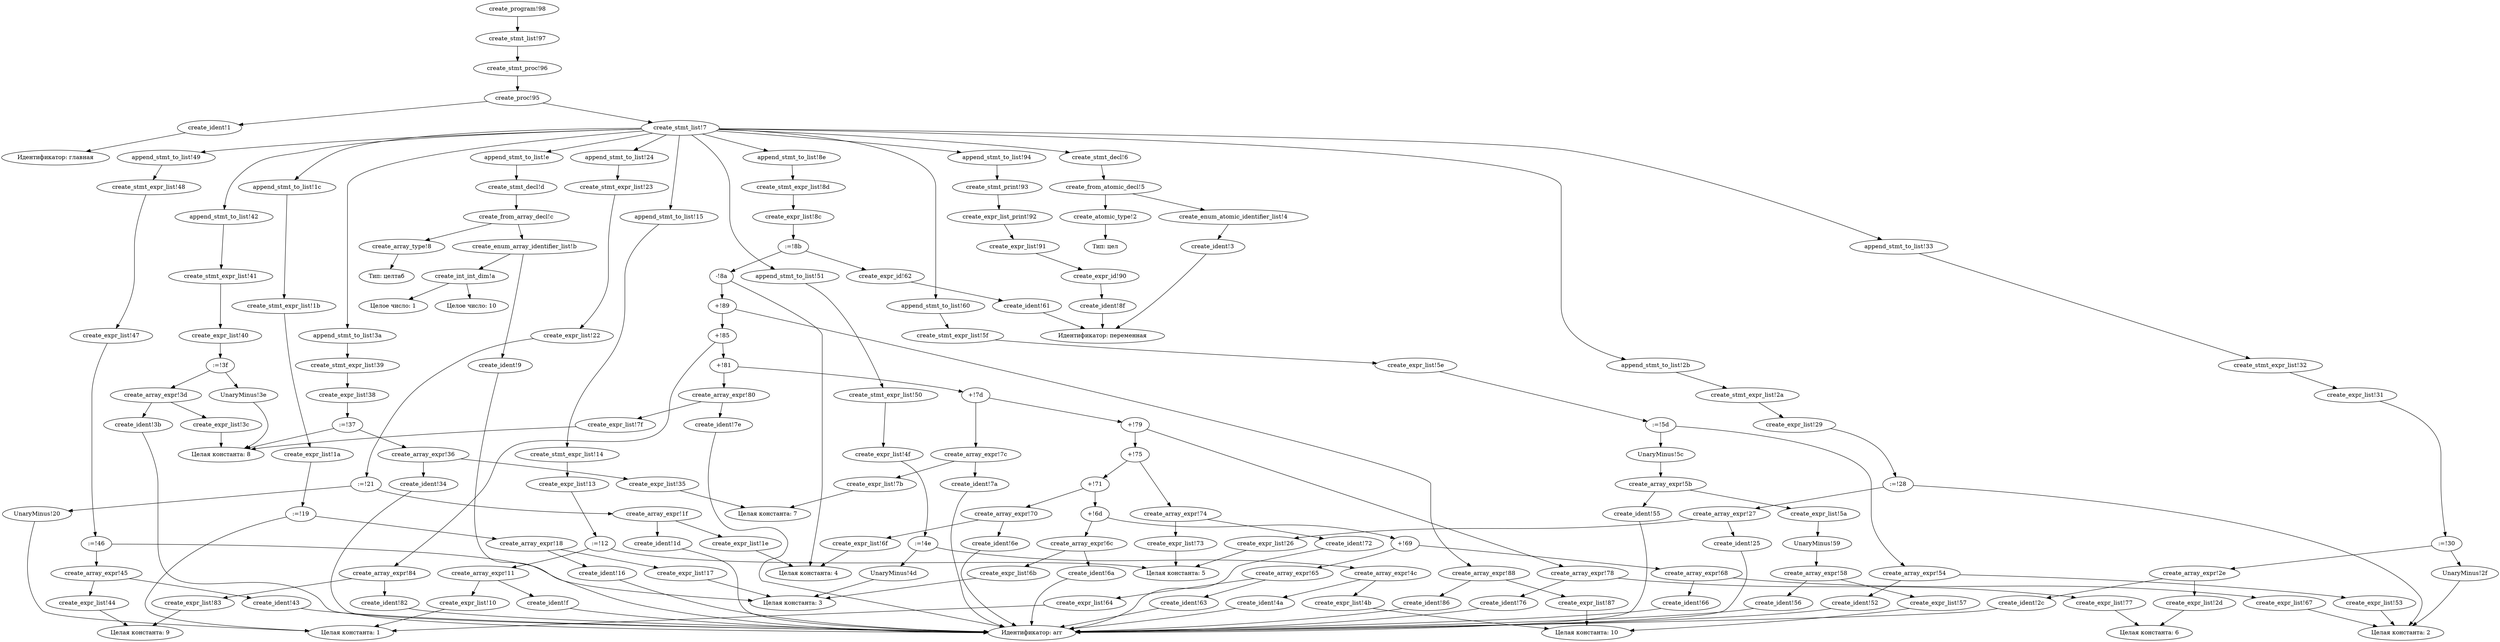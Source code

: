 digraph KumirTree {
"create_ident!1" -> "Идентификатор: главная";
"create_atomic_type!2" -> "Тип: цел";
"create_ident!3" -> "Идентификатор: переменная";
"create_enum_atomic_identifier_list!4" -> "create_ident!3";
"create_from_atomic_decl!5" -> "create_atomic_type!2";
"create_from_atomic_decl!5" -> "create_enum_atomic_identifier_list!4";
"create_stmt_decl!6" -> "create_from_atomic_decl!5";
"create_stmt_list!7" -> "create_stmt_decl!6";
"create_array_type!8" -> "Тип: целтаб";
"create_ident!9" -> "Идентификатор: arr";
"create_int_int_dim!a" -> "Целое число: 1";
"create_int_int_dim!a" -> "Целое число: 10";
"create_enum_array_identifier_list!b" -> "create_ident!9";
"create_enum_array_identifier_list!b" -> "create_int_int_dim!a";
"create_from_array_decl!c" -> "create_array_type!8";
"create_from_array_decl!c" -> "create_enum_array_identifier_list!b";
"create_stmt_decl!d" -> "create_from_array_decl!c";
"create_stmt_list!7" -> "append_stmt_to_list!e";
"append_stmt_to_list!e" -> "create_stmt_decl!d";
"create_ident!f" -> "Идентификатор: arr";
"create_expr_list!10" -> "Целая константа: 1";
"create_array_expr!11" -> "create_ident!f";
"create_array_expr!11" -> "create_expr_list!10";
":=!12" -> "create_array_expr!11";
":=!12" -> "Целая константа: 5";
"create_expr_list!13" -> ":=!12";
"create_stmt_expr_list!14" -> "create_expr_list!13";
"create_stmt_list!7" -> "append_stmt_to_list!15";
"append_stmt_to_list!15" -> "create_stmt_expr_list!14";
"create_ident!16" -> "Идентификатор: arr";
"create_expr_list!17" -> "Целая константа: 3";
"create_array_expr!18" -> "create_ident!16";
"create_array_expr!18" -> "create_expr_list!17";
":=!19" -> "create_array_expr!18";
":=!19" -> "Целая константа: 1";
"create_expr_list!1a" -> ":=!19";
"create_stmt_expr_list!1b" -> "create_expr_list!1a";
"create_stmt_list!7" -> "append_stmt_to_list!1c";
"append_stmt_to_list!1c" -> "create_stmt_expr_list!1b";
"create_ident!1d" -> "Идентификатор: arr";
"create_expr_list!1e" -> "Целая константа: 4";
"create_array_expr!1f" -> "create_ident!1d";
"create_array_expr!1f" -> "create_expr_list!1e";
"UnaryMinus!20" -> "Целая константа: 1";
":=!21" -> "create_array_expr!1f";
":=!21" -> "UnaryMinus!20";
"create_expr_list!22" -> ":=!21";
"create_stmt_expr_list!23" -> "create_expr_list!22";
"create_stmt_list!7" -> "append_stmt_to_list!24";
"append_stmt_to_list!24" -> "create_stmt_expr_list!23";
"create_ident!25" -> "Идентификатор: arr";
"create_expr_list!26" -> "Целая константа: 5";
"create_array_expr!27" -> "create_ident!25";
"create_array_expr!27" -> "create_expr_list!26";
":=!28" -> "create_array_expr!27";
":=!28" -> "Целая константа: 2";
"create_expr_list!29" -> ":=!28";
"create_stmt_expr_list!2a" -> "create_expr_list!29";
"create_stmt_list!7" -> "append_stmt_to_list!2b";
"append_stmt_to_list!2b" -> "create_stmt_expr_list!2a";
"create_ident!2c" -> "Идентификатор: arr";
"create_expr_list!2d" -> "Целая константа: 6";
"create_array_expr!2e" -> "create_ident!2c";
"create_array_expr!2e" -> "create_expr_list!2d";
"UnaryMinus!2f" -> "Целая константа: 2";
":=!30" -> "create_array_expr!2e";
":=!30" -> "UnaryMinus!2f";
"create_expr_list!31" -> ":=!30";
"create_stmt_expr_list!32" -> "create_expr_list!31";
"create_stmt_list!7" -> "append_stmt_to_list!33";
"append_stmt_to_list!33" -> "create_stmt_expr_list!32";
"create_ident!34" -> "Идентификатор: arr";
"create_expr_list!35" -> "Целая константа: 7";
"create_array_expr!36" -> "create_ident!34";
"create_array_expr!36" -> "create_expr_list!35";
":=!37" -> "create_array_expr!36";
":=!37" -> "Целая константа: 8";
"create_expr_list!38" -> ":=!37";
"create_stmt_expr_list!39" -> "create_expr_list!38";
"create_stmt_list!7" -> "append_stmt_to_list!3a";
"append_stmt_to_list!3a" -> "create_stmt_expr_list!39";
"create_ident!3b" -> "Идентификатор: arr";
"create_expr_list!3c" -> "Целая константа: 8";
"create_array_expr!3d" -> "create_ident!3b";
"create_array_expr!3d" -> "create_expr_list!3c";
"UnaryMinus!3e" -> "Целая константа: 8";
":=!3f" -> "create_array_expr!3d";
":=!3f" -> "UnaryMinus!3e";
"create_expr_list!40" -> ":=!3f";
"create_stmt_expr_list!41" -> "create_expr_list!40";
"create_stmt_list!7" -> "append_stmt_to_list!42";
"append_stmt_to_list!42" -> "create_stmt_expr_list!41";
"create_ident!43" -> "Идентификатор: arr";
"create_expr_list!44" -> "Целая константа: 9";
"create_array_expr!45" -> "create_ident!43";
"create_array_expr!45" -> "create_expr_list!44";
":=!46" -> "create_array_expr!45";
":=!46" -> "Целая константа: 3";
"create_expr_list!47" -> ":=!46";
"create_stmt_expr_list!48" -> "create_expr_list!47";
"create_stmt_list!7" -> "append_stmt_to_list!49";
"append_stmt_to_list!49" -> "create_stmt_expr_list!48";
"create_ident!4a" -> "Идентификатор: arr";
"create_expr_list!4b" -> "Целая константа: 10";
"create_array_expr!4c" -> "create_ident!4a";
"create_array_expr!4c" -> "create_expr_list!4b";
"UnaryMinus!4d" -> "Целая константа: 3";
":=!4e" -> "create_array_expr!4c";
":=!4e" -> "UnaryMinus!4d";
"create_expr_list!4f" -> ":=!4e";
"create_stmt_expr_list!50" -> "create_expr_list!4f";
"create_stmt_list!7" -> "append_stmt_to_list!51";
"append_stmt_to_list!51" -> "create_stmt_expr_list!50";
"create_ident!52" -> "Идентификатор: arr";
"create_expr_list!53" -> "Целая константа: 2";
"create_array_expr!54" -> "create_ident!52";
"create_array_expr!54" -> "create_expr_list!53";
"create_ident!55" -> "Идентификатор: arr";
"create_ident!56" -> "Идентификатор: arr";
"create_expr_list!57" -> "Целая константа: 10";
"create_array_expr!58" -> "create_ident!56";
"create_array_expr!58" -> "create_expr_list!57";
"UnaryMinus!59" -> "create_array_expr!58";
"create_expr_list!5a" -> "UnaryMinus!59";
"create_array_expr!5b" -> "create_ident!55";
"create_array_expr!5b" -> "create_expr_list!5a";
"UnaryMinus!5c" -> "create_array_expr!5b";
":=!5d" -> "create_array_expr!54";
":=!5d" -> "UnaryMinus!5c";
"create_expr_list!5e" -> ":=!5d";
"create_stmt_expr_list!5f" -> "create_expr_list!5e";
"create_stmt_list!7" -> "append_stmt_to_list!60";
"append_stmt_to_list!60" -> "create_stmt_expr_list!5f";
"create_ident!61" -> "Идентификатор: переменная";
"create_expr_id!62" -> "create_ident!61";
"create_ident!63" -> "Идентификатор: arr";
"create_expr_list!64" -> "Целая константа: 1";
"create_array_expr!65" -> "create_ident!63";
"create_array_expr!65" -> "create_expr_list!64";
"create_ident!66" -> "Идентификатор: arr";
"create_expr_list!67" -> "Целая константа: 2";
"create_array_expr!68" -> "create_ident!66";
"create_array_expr!68" -> "create_expr_list!67";
"+!69" -> "create_array_expr!65";
"+!69" -> "create_array_expr!68";
"create_ident!6a" -> "Идентификатор: arr";
"create_expr_list!6b" -> "Целая константа: 3";
"create_array_expr!6c" -> "create_ident!6a";
"create_array_expr!6c" -> "create_expr_list!6b";
"+!6d" -> "+!69";
"+!6d" -> "create_array_expr!6c";
"create_ident!6e" -> "Идентификатор: arr";
"create_expr_list!6f" -> "Целая константа: 4";
"create_array_expr!70" -> "create_ident!6e";
"create_array_expr!70" -> "create_expr_list!6f";
"+!71" -> "+!6d";
"+!71" -> "create_array_expr!70";
"create_ident!72" -> "Идентификатор: arr";
"create_expr_list!73" -> "Целая константа: 5";
"create_array_expr!74" -> "create_ident!72";
"create_array_expr!74" -> "create_expr_list!73";
"+!75" -> "+!71";
"+!75" -> "create_array_expr!74";
"create_ident!76" -> "Идентификатор: arr";
"create_expr_list!77" -> "Целая константа: 6";
"create_array_expr!78" -> "create_ident!76";
"create_array_expr!78" -> "create_expr_list!77";
"+!79" -> "+!75";
"+!79" -> "create_array_expr!78";
"create_ident!7a" -> "Идентификатор: arr";
"create_expr_list!7b" -> "Целая константа: 7";
"create_array_expr!7c" -> "create_ident!7a";
"create_array_expr!7c" -> "create_expr_list!7b";
"+!7d" -> "+!79";
"+!7d" -> "create_array_expr!7c";
"create_ident!7e" -> "Идентификатор: arr";
"create_expr_list!7f" -> "Целая константа: 8";
"create_array_expr!80" -> "create_ident!7e";
"create_array_expr!80" -> "create_expr_list!7f";
"+!81" -> "+!7d";
"+!81" -> "create_array_expr!80";
"create_ident!82" -> "Идентификатор: arr";
"create_expr_list!83" -> "Целая константа: 9";
"create_array_expr!84" -> "create_ident!82";
"create_array_expr!84" -> "create_expr_list!83";
"+!85" -> "+!81";
"+!85" -> "create_array_expr!84";
"create_ident!86" -> "Идентификатор: arr";
"create_expr_list!87" -> "Целая константа: 10";
"create_array_expr!88" -> "create_ident!86";
"create_array_expr!88" -> "create_expr_list!87";
"+!89" -> "+!85";
"+!89" -> "create_array_expr!88";
"-!8a" -> "+!89";
"-!8a" -> "Целая константа: 4";
":=!8b" -> "create_expr_id!62";
":=!8b" -> "-!8a";
"create_expr_list!8c" -> ":=!8b";
"create_stmt_expr_list!8d" -> "create_expr_list!8c";
"create_stmt_list!7" -> "append_stmt_to_list!8e";
"append_stmt_to_list!8e" -> "create_stmt_expr_list!8d";
"create_ident!8f" -> "Идентификатор: переменная";
"create_expr_id!90" -> "create_ident!8f";
"create_expr_list!91" -> "create_expr_id!90";
"create_expr_list_print!92" -> "create_expr_list!91";
"create_stmt_print!93" -> "create_expr_list_print!92";
"create_stmt_list!7" -> "append_stmt_to_list!94";
"append_stmt_to_list!94" -> "create_stmt_print!93";
"create_proc!95" -> "create_ident!1";
"create_proc!95" -> "create_stmt_list!7";
"create_stmt_proc!96" -> "create_proc!95";
"create_stmt_list!97" -> "create_stmt_proc!96";
"create_program!98" -> "create_stmt_list!97";
 } 